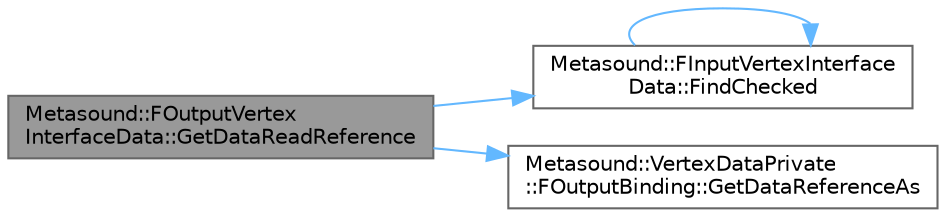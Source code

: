 digraph "Metasound::FOutputVertexInterfaceData::GetDataReadReference"
{
 // INTERACTIVE_SVG=YES
 // LATEX_PDF_SIZE
  bgcolor="transparent";
  edge [fontname=Helvetica,fontsize=10,labelfontname=Helvetica,labelfontsize=10];
  node [fontname=Helvetica,fontsize=10,shape=box,height=0.2,width=0.4];
  rankdir="LR";
  Node1 [id="Node000001",label="Metasound::FOutputVertex\lInterfaceData::GetDataReadReference",height=0.2,width=0.4,color="gray40", fillcolor="grey60", style="filled", fontcolor="black",tooltip="Get data read reference assuming data is bound and read or write accessible."];
  Node1 -> Node2 [id="edge1_Node000001_Node000002",color="steelblue1",style="solid",tooltip=" "];
  Node2 [id="Node000002",label="Metasound::FInputVertexInterface\lData::FindChecked",height=0.2,width=0.4,color="grey40", fillcolor="white", style="filled",URL="$da/da4/classMetasound_1_1FInputVertexInterfaceData.html#a342e18fa983a98e832ff0a98eaec7d9a",tooltip=" "];
  Node2 -> Node2 [id="edge2_Node000002_Node000002",color="steelblue1",style="solid",tooltip=" "];
  Node1 -> Node3 [id="edge3_Node000001_Node000003",color="steelblue1",style="solid",tooltip=" "];
  Node3 [id="Node000003",label="Metasound::VertexDataPrivate\l::FOutputBinding::GetDataReferenceAs",height=0.2,width=0.4,color="grey40", fillcolor="white", style="filled",URL="$d5/df6/classMetasound_1_1VertexDataPrivate_1_1FOutputBinding.html#a1cf2b4dc48cc8bf8574e80908b82764a",tooltip=" "];
}
